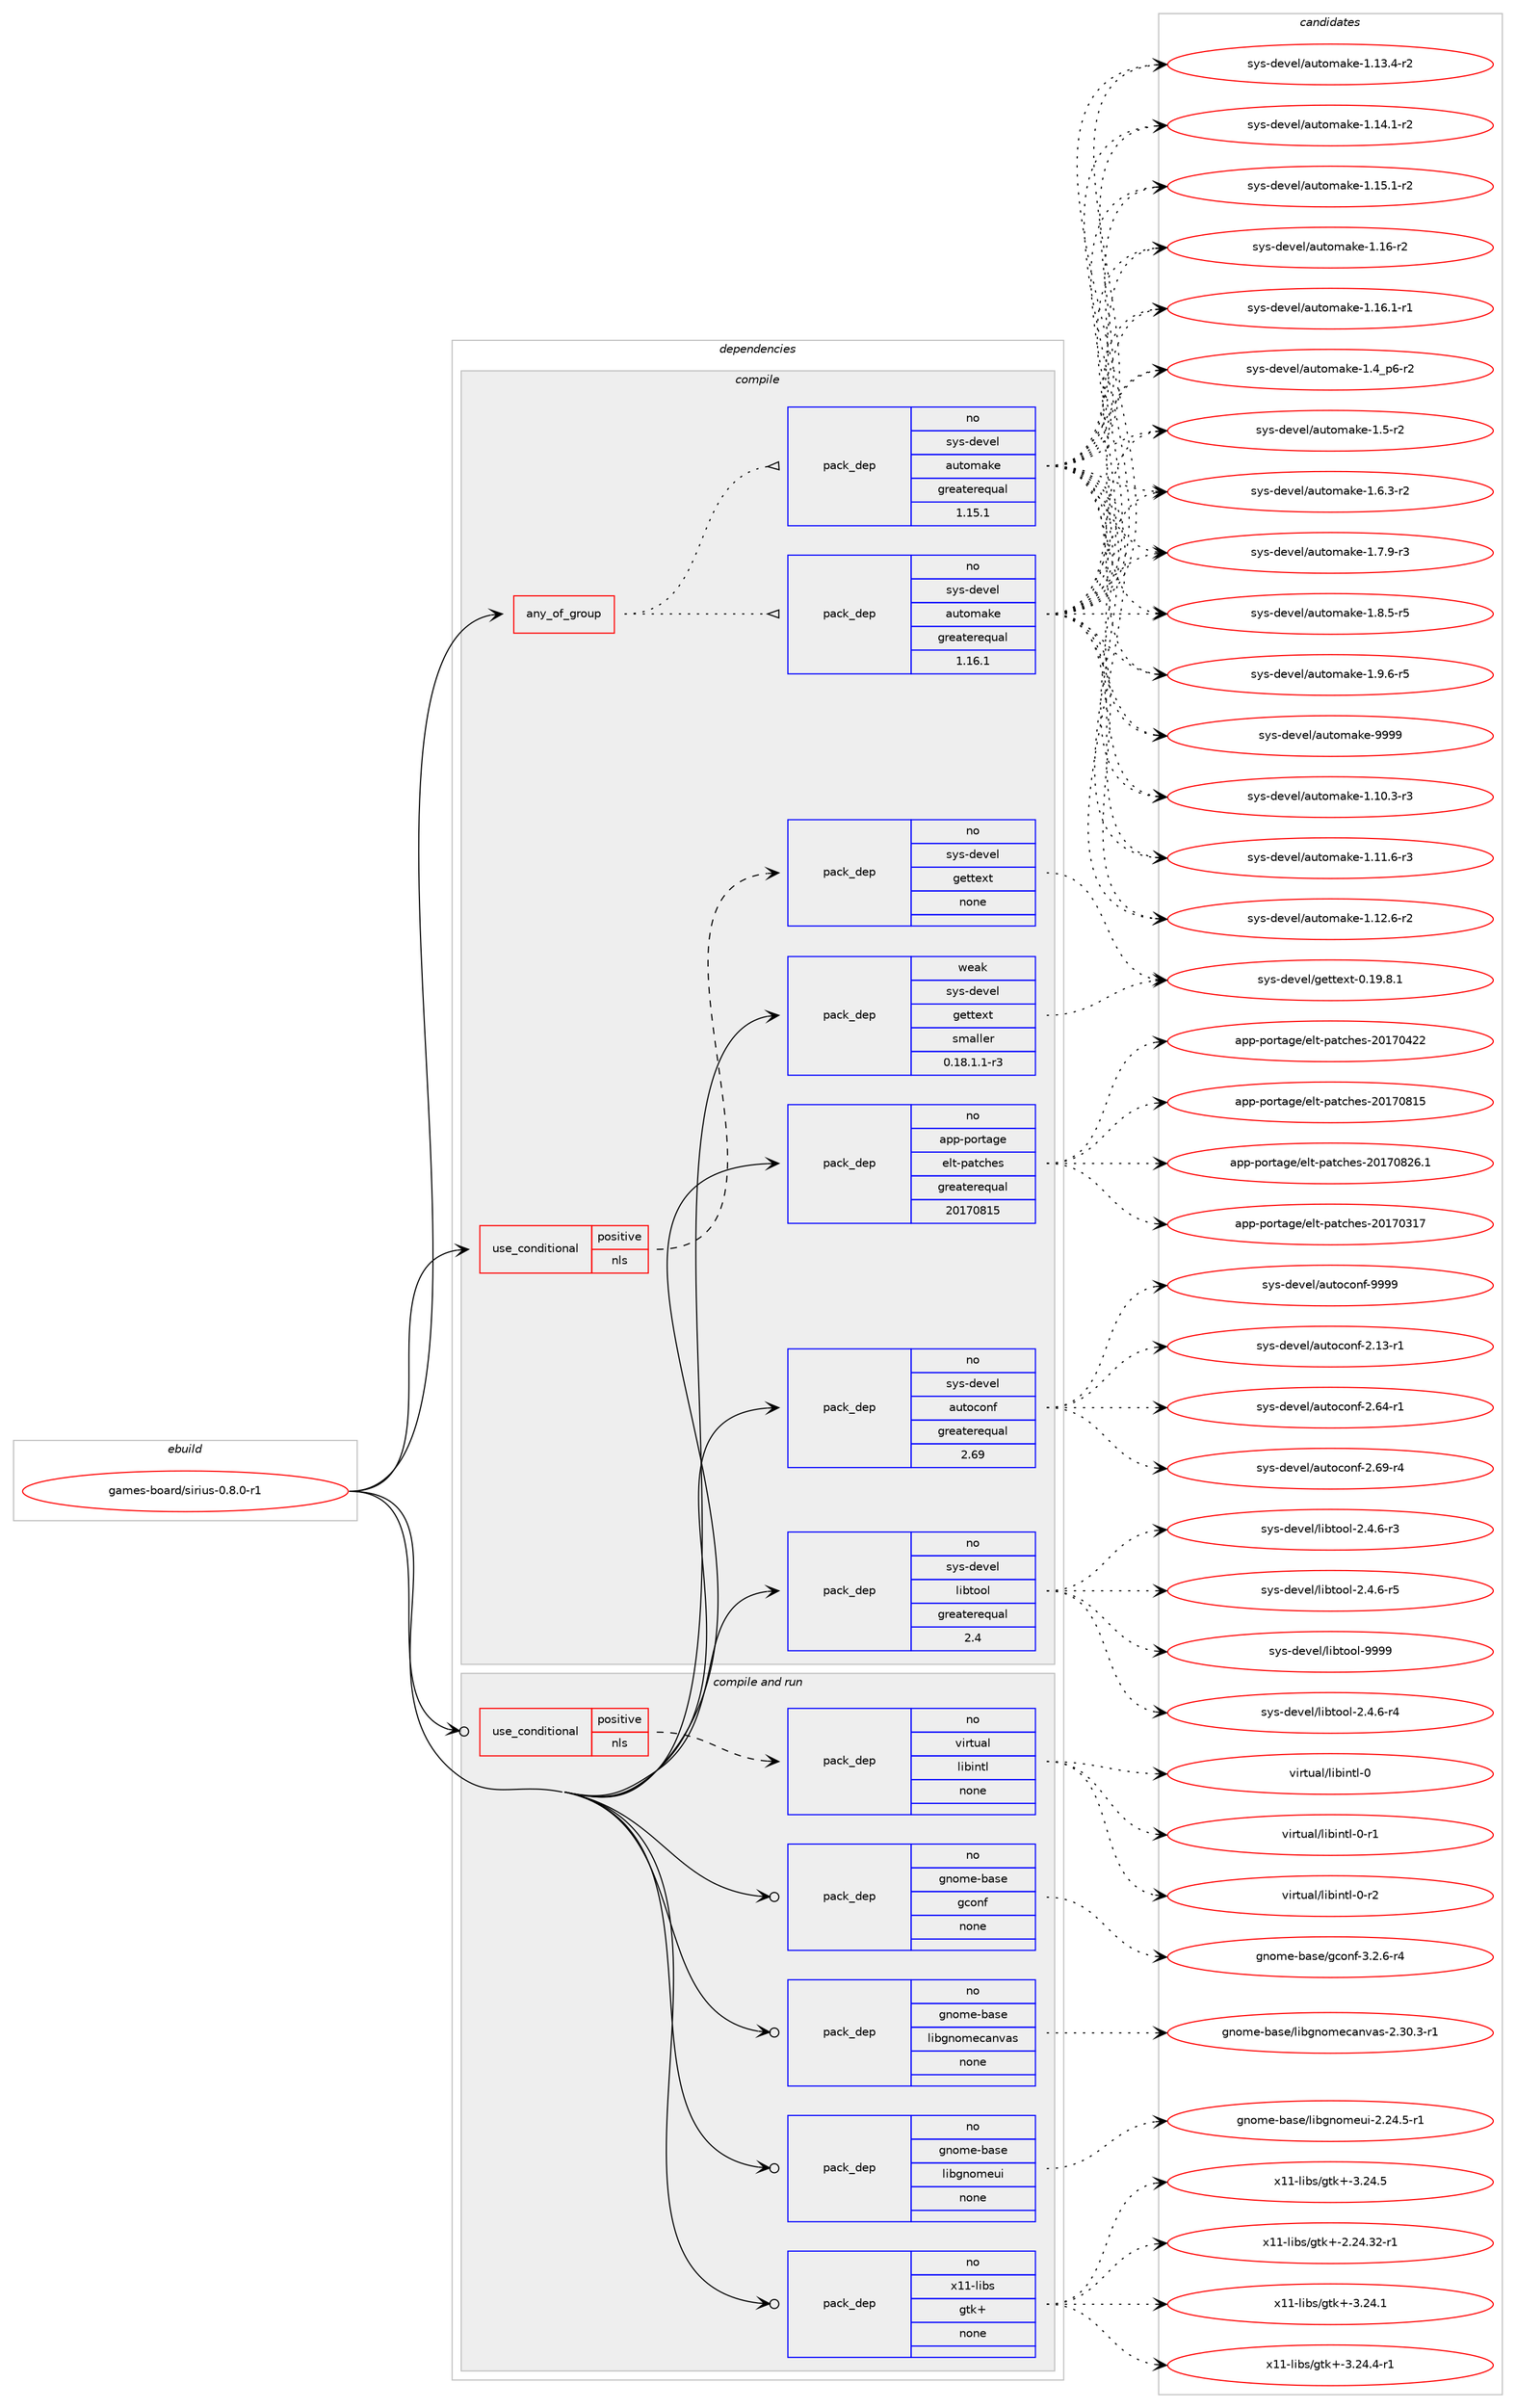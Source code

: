 digraph prolog {

# *************
# Graph options
# *************

newrank=true;
concentrate=true;
compound=true;
graph [rankdir=LR,fontname=Helvetica,fontsize=10,ranksep=1.5];#, ranksep=2.5, nodesep=0.2];
edge  [arrowhead=vee];
node  [fontname=Helvetica,fontsize=10];

# **********
# The ebuild
# **********

subgraph cluster_leftcol {
color=gray;
rank=same;
label=<<i>ebuild</i>>;
id [label="games-board/sirius-0.8.0-r1", color=red, width=4, href="../games-board/sirius-0.8.0-r1.svg"];
}

# ****************
# The dependencies
# ****************

subgraph cluster_midcol {
color=gray;
label=<<i>dependencies</i>>;
subgraph cluster_compile {
fillcolor="#eeeeee";
style=filled;
label=<<i>compile</i>>;
subgraph any23239 {
dependency1555379 [label=<<TABLE BORDER="0" CELLBORDER="1" CELLSPACING="0" CELLPADDING="4"><TR><TD CELLPADDING="10">any_of_group</TD></TR></TABLE>>, shape=none, color=red];subgraph pack1105365 {
dependency1555380 [label=<<TABLE BORDER="0" CELLBORDER="1" CELLSPACING="0" CELLPADDING="4" WIDTH="220"><TR><TD ROWSPAN="6" CELLPADDING="30">pack_dep</TD></TR><TR><TD WIDTH="110">no</TD></TR><TR><TD>sys-devel</TD></TR><TR><TD>automake</TD></TR><TR><TD>greaterequal</TD></TR><TR><TD>1.16.1</TD></TR></TABLE>>, shape=none, color=blue];
}
dependency1555379:e -> dependency1555380:w [weight=20,style="dotted",arrowhead="oinv"];
subgraph pack1105366 {
dependency1555381 [label=<<TABLE BORDER="0" CELLBORDER="1" CELLSPACING="0" CELLPADDING="4" WIDTH="220"><TR><TD ROWSPAN="6" CELLPADDING="30">pack_dep</TD></TR><TR><TD WIDTH="110">no</TD></TR><TR><TD>sys-devel</TD></TR><TR><TD>automake</TD></TR><TR><TD>greaterequal</TD></TR><TR><TD>1.15.1</TD></TR></TABLE>>, shape=none, color=blue];
}
dependency1555379:e -> dependency1555381:w [weight=20,style="dotted",arrowhead="oinv"];
}
id:e -> dependency1555379:w [weight=20,style="solid",arrowhead="vee"];
subgraph cond426182 {
dependency1555382 [label=<<TABLE BORDER="0" CELLBORDER="1" CELLSPACING="0" CELLPADDING="4"><TR><TD ROWSPAN="3" CELLPADDING="10">use_conditional</TD></TR><TR><TD>positive</TD></TR><TR><TD>nls</TD></TR></TABLE>>, shape=none, color=red];
subgraph pack1105367 {
dependency1555383 [label=<<TABLE BORDER="0" CELLBORDER="1" CELLSPACING="0" CELLPADDING="4" WIDTH="220"><TR><TD ROWSPAN="6" CELLPADDING="30">pack_dep</TD></TR><TR><TD WIDTH="110">no</TD></TR><TR><TD>sys-devel</TD></TR><TR><TD>gettext</TD></TR><TR><TD>none</TD></TR><TR><TD></TD></TR></TABLE>>, shape=none, color=blue];
}
dependency1555382:e -> dependency1555383:w [weight=20,style="dashed",arrowhead="vee"];
}
id:e -> dependency1555382:w [weight=20,style="solid",arrowhead="vee"];
subgraph pack1105368 {
dependency1555384 [label=<<TABLE BORDER="0" CELLBORDER="1" CELLSPACING="0" CELLPADDING="4" WIDTH="220"><TR><TD ROWSPAN="6" CELLPADDING="30">pack_dep</TD></TR><TR><TD WIDTH="110">no</TD></TR><TR><TD>app-portage</TD></TR><TR><TD>elt-patches</TD></TR><TR><TD>greaterequal</TD></TR><TR><TD>20170815</TD></TR></TABLE>>, shape=none, color=blue];
}
id:e -> dependency1555384:w [weight=20,style="solid",arrowhead="vee"];
subgraph pack1105369 {
dependency1555385 [label=<<TABLE BORDER="0" CELLBORDER="1" CELLSPACING="0" CELLPADDING="4" WIDTH="220"><TR><TD ROWSPAN="6" CELLPADDING="30">pack_dep</TD></TR><TR><TD WIDTH="110">no</TD></TR><TR><TD>sys-devel</TD></TR><TR><TD>autoconf</TD></TR><TR><TD>greaterequal</TD></TR><TR><TD>2.69</TD></TR></TABLE>>, shape=none, color=blue];
}
id:e -> dependency1555385:w [weight=20,style="solid",arrowhead="vee"];
subgraph pack1105370 {
dependency1555386 [label=<<TABLE BORDER="0" CELLBORDER="1" CELLSPACING="0" CELLPADDING="4" WIDTH="220"><TR><TD ROWSPAN="6" CELLPADDING="30">pack_dep</TD></TR><TR><TD WIDTH="110">no</TD></TR><TR><TD>sys-devel</TD></TR><TR><TD>libtool</TD></TR><TR><TD>greaterequal</TD></TR><TR><TD>2.4</TD></TR></TABLE>>, shape=none, color=blue];
}
id:e -> dependency1555386:w [weight=20,style="solid",arrowhead="vee"];
subgraph pack1105371 {
dependency1555387 [label=<<TABLE BORDER="0" CELLBORDER="1" CELLSPACING="0" CELLPADDING="4" WIDTH="220"><TR><TD ROWSPAN="6" CELLPADDING="30">pack_dep</TD></TR><TR><TD WIDTH="110">weak</TD></TR><TR><TD>sys-devel</TD></TR><TR><TD>gettext</TD></TR><TR><TD>smaller</TD></TR><TR><TD>0.18.1.1-r3</TD></TR></TABLE>>, shape=none, color=blue];
}
id:e -> dependency1555387:w [weight=20,style="solid",arrowhead="vee"];
}
subgraph cluster_compileandrun {
fillcolor="#eeeeee";
style=filled;
label=<<i>compile and run</i>>;
subgraph cond426183 {
dependency1555388 [label=<<TABLE BORDER="0" CELLBORDER="1" CELLSPACING="0" CELLPADDING="4"><TR><TD ROWSPAN="3" CELLPADDING="10">use_conditional</TD></TR><TR><TD>positive</TD></TR><TR><TD>nls</TD></TR></TABLE>>, shape=none, color=red];
subgraph pack1105372 {
dependency1555389 [label=<<TABLE BORDER="0" CELLBORDER="1" CELLSPACING="0" CELLPADDING="4" WIDTH="220"><TR><TD ROWSPAN="6" CELLPADDING="30">pack_dep</TD></TR><TR><TD WIDTH="110">no</TD></TR><TR><TD>virtual</TD></TR><TR><TD>libintl</TD></TR><TR><TD>none</TD></TR><TR><TD></TD></TR></TABLE>>, shape=none, color=blue];
}
dependency1555388:e -> dependency1555389:w [weight=20,style="dashed",arrowhead="vee"];
}
id:e -> dependency1555388:w [weight=20,style="solid",arrowhead="odotvee"];
subgraph pack1105373 {
dependency1555390 [label=<<TABLE BORDER="0" CELLBORDER="1" CELLSPACING="0" CELLPADDING="4" WIDTH="220"><TR><TD ROWSPAN="6" CELLPADDING="30">pack_dep</TD></TR><TR><TD WIDTH="110">no</TD></TR><TR><TD>gnome-base</TD></TR><TR><TD>gconf</TD></TR><TR><TD>none</TD></TR><TR><TD></TD></TR></TABLE>>, shape=none, color=blue];
}
id:e -> dependency1555390:w [weight=20,style="solid",arrowhead="odotvee"];
subgraph pack1105374 {
dependency1555391 [label=<<TABLE BORDER="0" CELLBORDER="1" CELLSPACING="0" CELLPADDING="4" WIDTH="220"><TR><TD ROWSPAN="6" CELLPADDING="30">pack_dep</TD></TR><TR><TD WIDTH="110">no</TD></TR><TR><TD>gnome-base</TD></TR><TR><TD>libgnomecanvas</TD></TR><TR><TD>none</TD></TR><TR><TD></TD></TR></TABLE>>, shape=none, color=blue];
}
id:e -> dependency1555391:w [weight=20,style="solid",arrowhead="odotvee"];
subgraph pack1105375 {
dependency1555392 [label=<<TABLE BORDER="0" CELLBORDER="1" CELLSPACING="0" CELLPADDING="4" WIDTH="220"><TR><TD ROWSPAN="6" CELLPADDING="30">pack_dep</TD></TR><TR><TD WIDTH="110">no</TD></TR><TR><TD>gnome-base</TD></TR><TR><TD>libgnomeui</TD></TR><TR><TD>none</TD></TR><TR><TD></TD></TR></TABLE>>, shape=none, color=blue];
}
id:e -> dependency1555392:w [weight=20,style="solid",arrowhead="odotvee"];
subgraph pack1105376 {
dependency1555393 [label=<<TABLE BORDER="0" CELLBORDER="1" CELLSPACING="0" CELLPADDING="4" WIDTH="220"><TR><TD ROWSPAN="6" CELLPADDING="30">pack_dep</TD></TR><TR><TD WIDTH="110">no</TD></TR><TR><TD>x11-libs</TD></TR><TR><TD>gtk+</TD></TR><TR><TD>none</TD></TR><TR><TD></TD></TR></TABLE>>, shape=none, color=blue];
}
id:e -> dependency1555393:w [weight=20,style="solid",arrowhead="odotvee"];
}
subgraph cluster_run {
fillcolor="#eeeeee";
style=filled;
label=<<i>run</i>>;
}
}

# **************
# The candidates
# **************

subgraph cluster_choices {
rank=same;
color=gray;
label=<<i>candidates</i>>;

subgraph choice1105365 {
color=black;
nodesep=1;
choice11512111545100101118101108479711711611110997107101454946494846514511451 [label="sys-devel/automake-1.10.3-r3", color=red, width=4,href="../sys-devel/automake-1.10.3-r3.svg"];
choice11512111545100101118101108479711711611110997107101454946494946544511451 [label="sys-devel/automake-1.11.6-r3", color=red, width=4,href="../sys-devel/automake-1.11.6-r3.svg"];
choice11512111545100101118101108479711711611110997107101454946495046544511450 [label="sys-devel/automake-1.12.6-r2", color=red, width=4,href="../sys-devel/automake-1.12.6-r2.svg"];
choice11512111545100101118101108479711711611110997107101454946495146524511450 [label="sys-devel/automake-1.13.4-r2", color=red, width=4,href="../sys-devel/automake-1.13.4-r2.svg"];
choice11512111545100101118101108479711711611110997107101454946495246494511450 [label="sys-devel/automake-1.14.1-r2", color=red, width=4,href="../sys-devel/automake-1.14.1-r2.svg"];
choice11512111545100101118101108479711711611110997107101454946495346494511450 [label="sys-devel/automake-1.15.1-r2", color=red, width=4,href="../sys-devel/automake-1.15.1-r2.svg"];
choice1151211154510010111810110847971171161111099710710145494649544511450 [label="sys-devel/automake-1.16-r2", color=red, width=4,href="../sys-devel/automake-1.16-r2.svg"];
choice11512111545100101118101108479711711611110997107101454946495446494511449 [label="sys-devel/automake-1.16.1-r1", color=red, width=4,href="../sys-devel/automake-1.16.1-r1.svg"];
choice115121115451001011181011084797117116111109971071014549465295112544511450 [label="sys-devel/automake-1.4_p6-r2", color=red, width=4,href="../sys-devel/automake-1.4_p6-r2.svg"];
choice11512111545100101118101108479711711611110997107101454946534511450 [label="sys-devel/automake-1.5-r2", color=red, width=4,href="../sys-devel/automake-1.5-r2.svg"];
choice115121115451001011181011084797117116111109971071014549465446514511450 [label="sys-devel/automake-1.6.3-r2", color=red, width=4,href="../sys-devel/automake-1.6.3-r2.svg"];
choice115121115451001011181011084797117116111109971071014549465546574511451 [label="sys-devel/automake-1.7.9-r3", color=red, width=4,href="../sys-devel/automake-1.7.9-r3.svg"];
choice115121115451001011181011084797117116111109971071014549465646534511453 [label="sys-devel/automake-1.8.5-r5", color=red, width=4,href="../sys-devel/automake-1.8.5-r5.svg"];
choice115121115451001011181011084797117116111109971071014549465746544511453 [label="sys-devel/automake-1.9.6-r5", color=red, width=4,href="../sys-devel/automake-1.9.6-r5.svg"];
choice115121115451001011181011084797117116111109971071014557575757 [label="sys-devel/automake-9999", color=red, width=4,href="../sys-devel/automake-9999.svg"];
dependency1555380:e -> choice11512111545100101118101108479711711611110997107101454946494846514511451:w [style=dotted,weight="100"];
dependency1555380:e -> choice11512111545100101118101108479711711611110997107101454946494946544511451:w [style=dotted,weight="100"];
dependency1555380:e -> choice11512111545100101118101108479711711611110997107101454946495046544511450:w [style=dotted,weight="100"];
dependency1555380:e -> choice11512111545100101118101108479711711611110997107101454946495146524511450:w [style=dotted,weight="100"];
dependency1555380:e -> choice11512111545100101118101108479711711611110997107101454946495246494511450:w [style=dotted,weight="100"];
dependency1555380:e -> choice11512111545100101118101108479711711611110997107101454946495346494511450:w [style=dotted,weight="100"];
dependency1555380:e -> choice1151211154510010111810110847971171161111099710710145494649544511450:w [style=dotted,weight="100"];
dependency1555380:e -> choice11512111545100101118101108479711711611110997107101454946495446494511449:w [style=dotted,weight="100"];
dependency1555380:e -> choice115121115451001011181011084797117116111109971071014549465295112544511450:w [style=dotted,weight="100"];
dependency1555380:e -> choice11512111545100101118101108479711711611110997107101454946534511450:w [style=dotted,weight="100"];
dependency1555380:e -> choice115121115451001011181011084797117116111109971071014549465446514511450:w [style=dotted,weight="100"];
dependency1555380:e -> choice115121115451001011181011084797117116111109971071014549465546574511451:w [style=dotted,weight="100"];
dependency1555380:e -> choice115121115451001011181011084797117116111109971071014549465646534511453:w [style=dotted,weight="100"];
dependency1555380:e -> choice115121115451001011181011084797117116111109971071014549465746544511453:w [style=dotted,weight="100"];
dependency1555380:e -> choice115121115451001011181011084797117116111109971071014557575757:w [style=dotted,weight="100"];
}
subgraph choice1105366 {
color=black;
nodesep=1;
choice11512111545100101118101108479711711611110997107101454946494846514511451 [label="sys-devel/automake-1.10.3-r3", color=red, width=4,href="../sys-devel/automake-1.10.3-r3.svg"];
choice11512111545100101118101108479711711611110997107101454946494946544511451 [label="sys-devel/automake-1.11.6-r3", color=red, width=4,href="../sys-devel/automake-1.11.6-r3.svg"];
choice11512111545100101118101108479711711611110997107101454946495046544511450 [label="sys-devel/automake-1.12.6-r2", color=red, width=4,href="../sys-devel/automake-1.12.6-r2.svg"];
choice11512111545100101118101108479711711611110997107101454946495146524511450 [label="sys-devel/automake-1.13.4-r2", color=red, width=4,href="../sys-devel/automake-1.13.4-r2.svg"];
choice11512111545100101118101108479711711611110997107101454946495246494511450 [label="sys-devel/automake-1.14.1-r2", color=red, width=4,href="../sys-devel/automake-1.14.1-r2.svg"];
choice11512111545100101118101108479711711611110997107101454946495346494511450 [label="sys-devel/automake-1.15.1-r2", color=red, width=4,href="../sys-devel/automake-1.15.1-r2.svg"];
choice1151211154510010111810110847971171161111099710710145494649544511450 [label="sys-devel/automake-1.16-r2", color=red, width=4,href="../sys-devel/automake-1.16-r2.svg"];
choice11512111545100101118101108479711711611110997107101454946495446494511449 [label="sys-devel/automake-1.16.1-r1", color=red, width=4,href="../sys-devel/automake-1.16.1-r1.svg"];
choice115121115451001011181011084797117116111109971071014549465295112544511450 [label="sys-devel/automake-1.4_p6-r2", color=red, width=4,href="../sys-devel/automake-1.4_p6-r2.svg"];
choice11512111545100101118101108479711711611110997107101454946534511450 [label="sys-devel/automake-1.5-r2", color=red, width=4,href="../sys-devel/automake-1.5-r2.svg"];
choice115121115451001011181011084797117116111109971071014549465446514511450 [label="sys-devel/automake-1.6.3-r2", color=red, width=4,href="../sys-devel/automake-1.6.3-r2.svg"];
choice115121115451001011181011084797117116111109971071014549465546574511451 [label="sys-devel/automake-1.7.9-r3", color=red, width=4,href="../sys-devel/automake-1.7.9-r3.svg"];
choice115121115451001011181011084797117116111109971071014549465646534511453 [label="sys-devel/automake-1.8.5-r5", color=red, width=4,href="../sys-devel/automake-1.8.5-r5.svg"];
choice115121115451001011181011084797117116111109971071014549465746544511453 [label="sys-devel/automake-1.9.6-r5", color=red, width=4,href="../sys-devel/automake-1.9.6-r5.svg"];
choice115121115451001011181011084797117116111109971071014557575757 [label="sys-devel/automake-9999", color=red, width=4,href="../sys-devel/automake-9999.svg"];
dependency1555381:e -> choice11512111545100101118101108479711711611110997107101454946494846514511451:w [style=dotted,weight="100"];
dependency1555381:e -> choice11512111545100101118101108479711711611110997107101454946494946544511451:w [style=dotted,weight="100"];
dependency1555381:e -> choice11512111545100101118101108479711711611110997107101454946495046544511450:w [style=dotted,weight="100"];
dependency1555381:e -> choice11512111545100101118101108479711711611110997107101454946495146524511450:w [style=dotted,weight="100"];
dependency1555381:e -> choice11512111545100101118101108479711711611110997107101454946495246494511450:w [style=dotted,weight="100"];
dependency1555381:e -> choice11512111545100101118101108479711711611110997107101454946495346494511450:w [style=dotted,weight="100"];
dependency1555381:e -> choice1151211154510010111810110847971171161111099710710145494649544511450:w [style=dotted,weight="100"];
dependency1555381:e -> choice11512111545100101118101108479711711611110997107101454946495446494511449:w [style=dotted,weight="100"];
dependency1555381:e -> choice115121115451001011181011084797117116111109971071014549465295112544511450:w [style=dotted,weight="100"];
dependency1555381:e -> choice11512111545100101118101108479711711611110997107101454946534511450:w [style=dotted,weight="100"];
dependency1555381:e -> choice115121115451001011181011084797117116111109971071014549465446514511450:w [style=dotted,weight="100"];
dependency1555381:e -> choice115121115451001011181011084797117116111109971071014549465546574511451:w [style=dotted,weight="100"];
dependency1555381:e -> choice115121115451001011181011084797117116111109971071014549465646534511453:w [style=dotted,weight="100"];
dependency1555381:e -> choice115121115451001011181011084797117116111109971071014549465746544511453:w [style=dotted,weight="100"];
dependency1555381:e -> choice115121115451001011181011084797117116111109971071014557575757:w [style=dotted,weight="100"];
}
subgraph choice1105367 {
color=black;
nodesep=1;
choice1151211154510010111810110847103101116116101120116454846495746564649 [label="sys-devel/gettext-0.19.8.1", color=red, width=4,href="../sys-devel/gettext-0.19.8.1.svg"];
dependency1555383:e -> choice1151211154510010111810110847103101116116101120116454846495746564649:w [style=dotted,weight="100"];
}
subgraph choice1105368 {
color=black;
nodesep=1;
choice97112112451121111141169710310147101108116451129711699104101115455048495548514955 [label="app-portage/elt-patches-20170317", color=red, width=4,href="../app-portage/elt-patches-20170317.svg"];
choice97112112451121111141169710310147101108116451129711699104101115455048495548525050 [label="app-portage/elt-patches-20170422", color=red, width=4,href="../app-portage/elt-patches-20170422.svg"];
choice97112112451121111141169710310147101108116451129711699104101115455048495548564953 [label="app-portage/elt-patches-20170815", color=red, width=4,href="../app-portage/elt-patches-20170815.svg"];
choice971121124511211111411697103101471011081164511297116991041011154550484955485650544649 [label="app-portage/elt-patches-20170826.1", color=red, width=4,href="../app-portage/elt-patches-20170826.1.svg"];
dependency1555384:e -> choice97112112451121111141169710310147101108116451129711699104101115455048495548514955:w [style=dotted,weight="100"];
dependency1555384:e -> choice97112112451121111141169710310147101108116451129711699104101115455048495548525050:w [style=dotted,weight="100"];
dependency1555384:e -> choice97112112451121111141169710310147101108116451129711699104101115455048495548564953:w [style=dotted,weight="100"];
dependency1555384:e -> choice971121124511211111411697103101471011081164511297116991041011154550484955485650544649:w [style=dotted,weight="100"];
}
subgraph choice1105369 {
color=black;
nodesep=1;
choice1151211154510010111810110847971171161119911111010245504649514511449 [label="sys-devel/autoconf-2.13-r1", color=red, width=4,href="../sys-devel/autoconf-2.13-r1.svg"];
choice1151211154510010111810110847971171161119911111010245504654524511449 [label="sys-devel/autoconf-2.64-r1", color=red, width=4,href="../sys-devel/autoconf-2.64-r1.svg"];
choice1151211154510010111810110847971171161119911111010245504654574511452 [label="sys-devel/autoconf-2.69-r4", color=red, width=4,href="../sys-devel/autoconf-2.69-r4.svg"];
choice115121115451001011181011084797117116111991111101024557575757 [label="sys-devel/autoconf-9999", color=red, width=4,href="../sys-devel/autoconf-9999.svg"];
dependency1555385:e -> choice1151211154510010111810110847971171161119911111010245504649514511449:w [style=dotted,weight="100"];
dependency1555385:e -> choice1151211154510010111810110847971171161119911111010245504654524511449:w [style=dotted,weight="100"];
dependency1555385:e -> choice1151211154510010111810110847971171161119911111010245504654574511452:w [style=dotted,weight="100"];
dependency1555385:e -> choice115121115451001011181011084797117116111991111101024557575757:w [style=dotted,weight="100"];
}
subgraph choice1105370 {
color=black;
nodesep=1;
choice1151211154510010111810110847108105981161111111084550465246544511451 [label="sys-devel/libtool-2.4.6-r3", color=red, width=4,href="../sys-devel/libtool-2.4.6-r3.svg"];
choice1151211154510010111810110847108105981161111111084550465246544511452 [label="sys-devel/libtool-2.4.6-r4", color=red, width=4,href="../sys-devel/libtool-2.4.6-r4.svg"];
choice1151211154510010111810110847108105981161111111084550465246544511453 [label="sys-devel/libtool-2.4.6-r5", color=red, width=4,href="../sys-devel/libtool-2.4.6-r5.svg"];
choice1151211154510010111810110847108105981161111111084557575757 [label="sys-devel/libtool-9999", color=red, width=4,href="../sys-devel/libtool-9999.svg"];
dependency1555386:e -> choice1151211154510010111810110847108105981161111111084550465246544511451:w [style=dotted,weight="100"];
dependency1555386:e -> choice1151211154510010111810110847108105981161111111084550465246544511452:w [style=dotted,weight="100"];
dependency1555386:e -> choice1151211154510010111810110847108105981161111111084550465246544511453:w [style=dotted,weight="100"];
dependency1555386:e -> choice1151211154510010111810110847108105981161111111084557575757:w [style=dotted,weight="100"];
}
subgraph choice1105371 {
color=black;
nodesep=1;
choice1151211154510010111810110847103101116116101120116454846495746564649 [label="sys-devel/gettext-0.19.8.1", color=red, width=4,href="../sys-devel/gettext-0.19.8.1.svg"];
dependency1555387:e -> choice1151211154510010111810110847103101116116101120116454846495746564649:w [style=dotted,weight="100"];
}
subgraph choice1105372 {
color=black;
nodesep=1;
choice1181051141161179710847108105981051101161084548 [label="virtual/libintl-0", color=red, width=4,href="../virtual/libintl-0.svg"];
choice11810511411611797108471081059810511011610845484511449 [label="virtual/libintl-0-r1", color=red, width=4,href="../virtual/libintl-0-r1.svg"];
choice11810511411611797108471081059810511011610845484511450 [label="virtual/libintl-0-r2", color=red, width=4,href="../virtual/libintl-0-r2.svg"];
dependency1555389:e -> choice1181051141161179710847108105981051101161084548:w [style=dotted,weight="100"];
dependency1555389:e -> choice11810511411611797108471081059810511011610845484511449:w [style=dotted,weight="100"];
dependency1555389:e -> choice11810511411611797108471081059810511011610845484511450:w [style=dotted,weight="100"];
}
subgraph choice1105373 {
color=black;
nodesep=1;
choice10311011110910145989711510147103991111101024551465046544511452 [label="gnome-base/gconf-3.2.6-r4", color=red, width=4,href="../gnome-base/gconf-3.2.6-r4.svg"];
dependency1555390:e -> choice10311011110910145989711510147103991111101024551465046544511452:w [style=dotted,weight="100"];
}
subgraph choice1105374 {
color=black;
nodesep=1;
choice1031101111091014598971151014710810598103110111109101999711011897115455046514846514511449 [label="gnome-base/libgnomecanvas-2.30.3-r1", color=red, width=4,href="../gnome-base/libgnomecanvas-2.30.3-r1.svg"];
dependency1555391:e -> choice1031101111091014598971151014710810598103110111109101999711011897115455046514846514511449:w [style=dotted,weight="100"];
}
subgraph choice1105375 {
color=black;
nodesep=1;
choice1031101111091014598971151014710810598103110111109101117105455046505246534511449 [label="gnome-base/libgnomeui-2.24.5-r1", color=red, width=4,href="../gnome-base/libgnomeui-2.24.5-r1.svg"];
dependency1555392:e -> choice1031101111091014598971151014710810598103110111109101117105455046505246534511449:w [style=dotted,weight="100"];
}
subgraph choice1105376 {
color=black;
nodesep=1;
choice12049494510810598115471031161074345504650524651504511449 [label="x11-libs/gtk+-2.24.32-r1", color=red, width=4,href="../x11-libs/gtk+-2.24.32-r1.svg"];
choice12049494510810598115471031161074345514650524649 [label="x11-libs/gtk+-3.24.1", color=red, width=4,href="../x11-libs/gtk+-3.24.1.svg"];
choice120494945108105981154710311610743455146505246524511449 [label="x11-libs/gtk+-3.24.4-r1", color=red, width=4,href="../x11-libs/gtk+-3.24.4-r1.svg"];
choice12049494510810598115471031161074345514650524653 [label="x11-libs/gtk+-3.24.5", color=red, width=4,href="../x11-libs/gtk+-3.24.5.svg"];
dependency1555393:e -> choice12049494510810598115471031161074345504650524651504511449:w [style=dotted,weight="100"];
dependency1555393:e -> choice12049494510810598115471031161074345514650524649:w [style=dotted,weight="100"];
dependency1555393:e -> choice120494945108105981154710311610743455146505246524511449:w [style=dotted,weight="100"];
dependency1555393:e -> choice12049494510810598115471031161074345514650524653:w [style=dotted,weight="100"];
}
}

}
